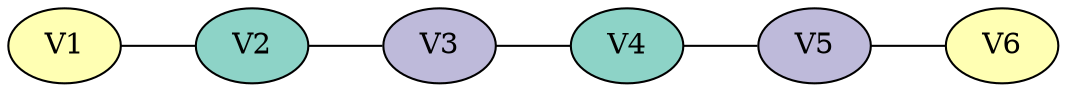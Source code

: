 graph colored {
node [style=filled colorscheme="set312"];
rankdir=RL;
V2--V1;
V3--V2;
V4--V3;
V5--V4;
V6--V5;
V1[fillcolor="2"];
V2[fillcolor="1"];
V3[fillcolor="3"];
V4[fillcolor="1"];
V5[fillcolor="3"];
V6[fillcolor="2"];
}